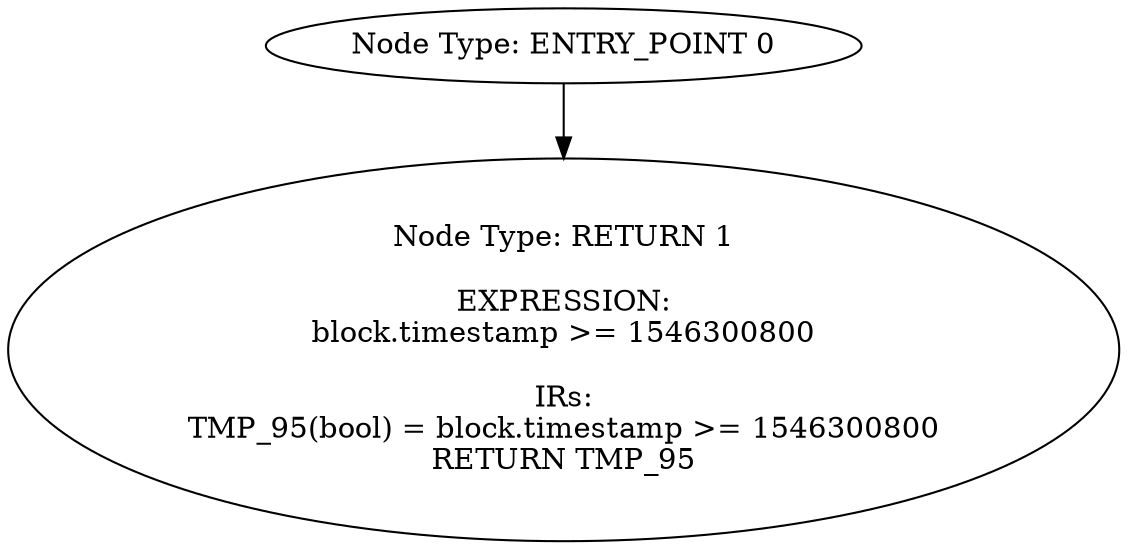 digraph{
0[label="Node Type: ENTRY_POINT 0
"];
0->1;
1[label="Node Type: RETURN 1

EXPRESSION:
block.timestamp >= 1546300800

IRs:
TMP_95(bool) = block.timestamp >= 1546300800
RETURN TMP_95"];
}
